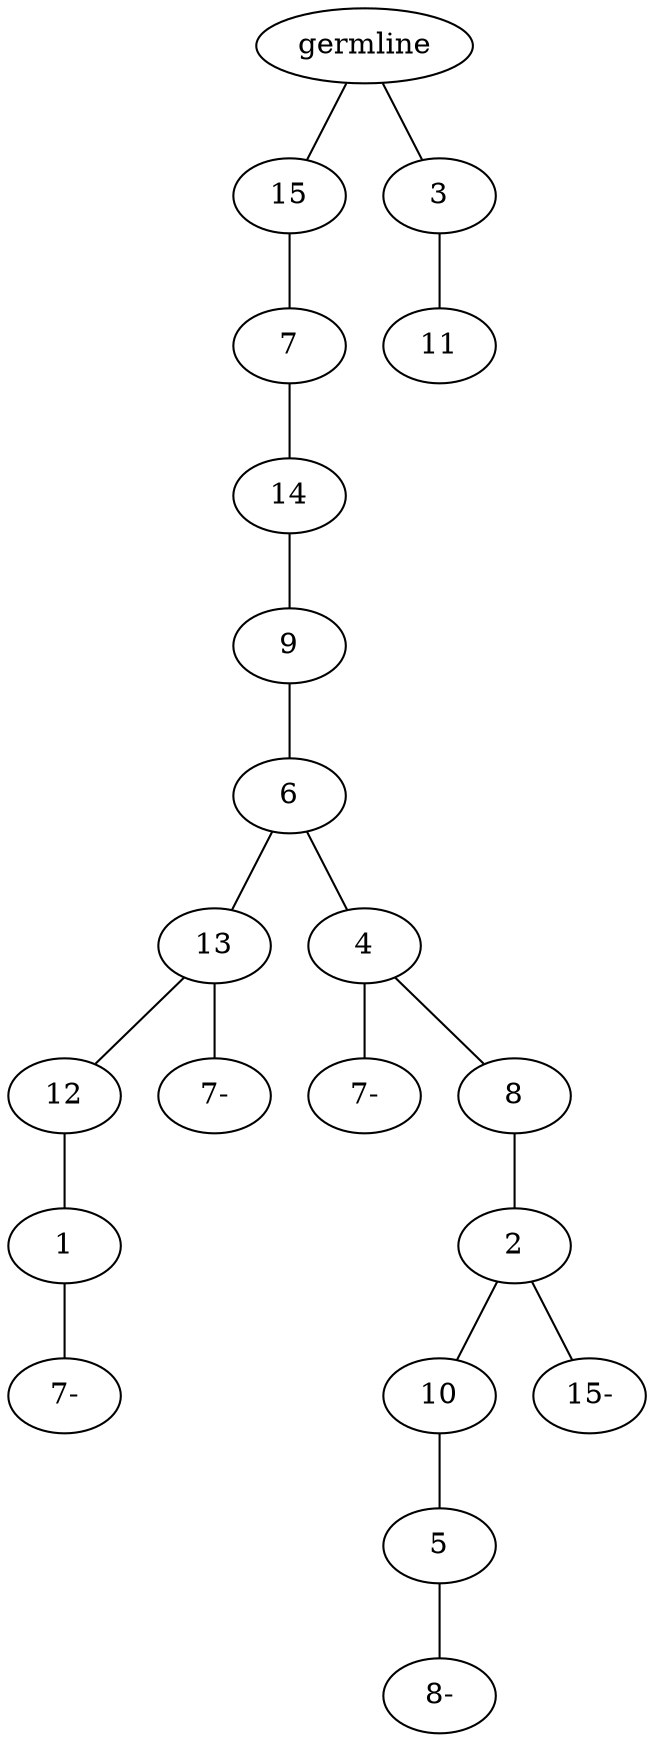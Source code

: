 graph tree {
    "139631774991600" [label="germline"];
    "139631775075728" [label="15"];
    "139631775075008" [label="7"];
    "139631775073808" [label="14"];
    "139631775075920" [label="9"];
    "139631775074192" [label="6"];
    "139631775074144" [label="13"];
    "139631774955888" [label="12"];
    "139631774956176" [label="1"];
    "139631774956080" [label="7-"];
    "139631774955792" [label="7-"];
    "139631774956608" [label="4"];
    "139631774956464" [label="7-"];
    "139631774953680" [label="8"];
    "139631774957520" [label="2"];
    "139631775075152" [label="10"];
    "139631775073232" [label="5"];
    "139631775074432" [label="8-"];
    "139631774956752" [label="15-"];
    "139631775073088" [label="3"];
    "139631775073616" [label="11"];
    "139631774991600" -- "139631775075728";
    "139631774991600" -- "139631775073088";
    "139631775075728" -- "139631775075008";
    "139631775075008" -- "139631775073808";
    "139631775073808" -- "139631775075920";
    "139631775075920" -- "139631775074192";
    "139631775074192" -- "139631775074144";
    "139631775074192" -- "139631774956608";
    "139631775074144" -- "139631774955888";
    "139631775074144" -- "139631774955792";
    "139631774955888" -- "139631774956176";
    "139631774956176" -- "139631774956080";
    "139631774956608" -- "139631774956464";
    "139631774956608" -- "139631774953680";
    "139631774953680" -- "139631774957520";
    "139631774957520" -- "139631775075152";
    "139631774957520" -- "139631774956752";
    "139631775075152" -- "139631775073232";
    "139631775073232" -- "139631775074432";
    "139631775073088" -- "139631775073616";
}

